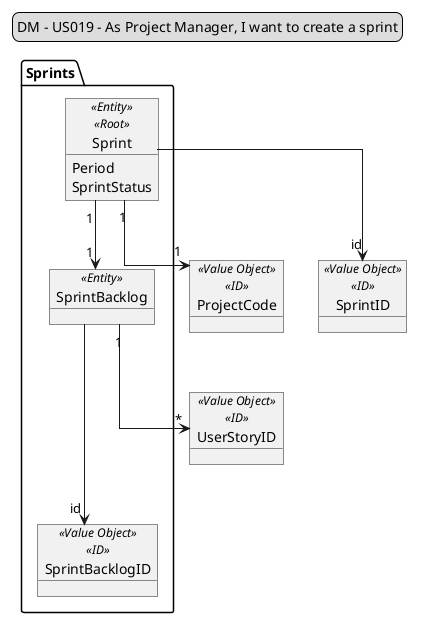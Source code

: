 @startuml

Legend top
DM - US019 - As Project Manager, I want to create a sprint
end legend

skinparam linetype ortho

object "ProjectCode" as ProjectID <<Value Object>> \n <<ID>> {
}

package Sprints {
    object "Sprint" as Sprint <<Entity>> <<Root>> {
    Period
    SprintStatus
    }
    object "SprintBacklog" as SprintBacklog <<Entity>> {
    }
    object "SprintBacklogID" as SprintBacklogID <<Value Object>> \n <<ID>> {
    }

}

object "SprintID" as SprintID <<Value Object>> \n <<ID>> {
}

object "UserStoryID" as UserStoryID <<Value Object>> \n <<ID>> {
}



Sprint " " --> "id" "SprintID"
Sprint "1" --> "1" "ProjectID"
Sprint "1" --> "1" "SprintBacklog"
SprintBacklog " " ---> "id" "SprintBacklogID"
SprintBacklog "1" --> "*" "UserStoryID"

@enduml